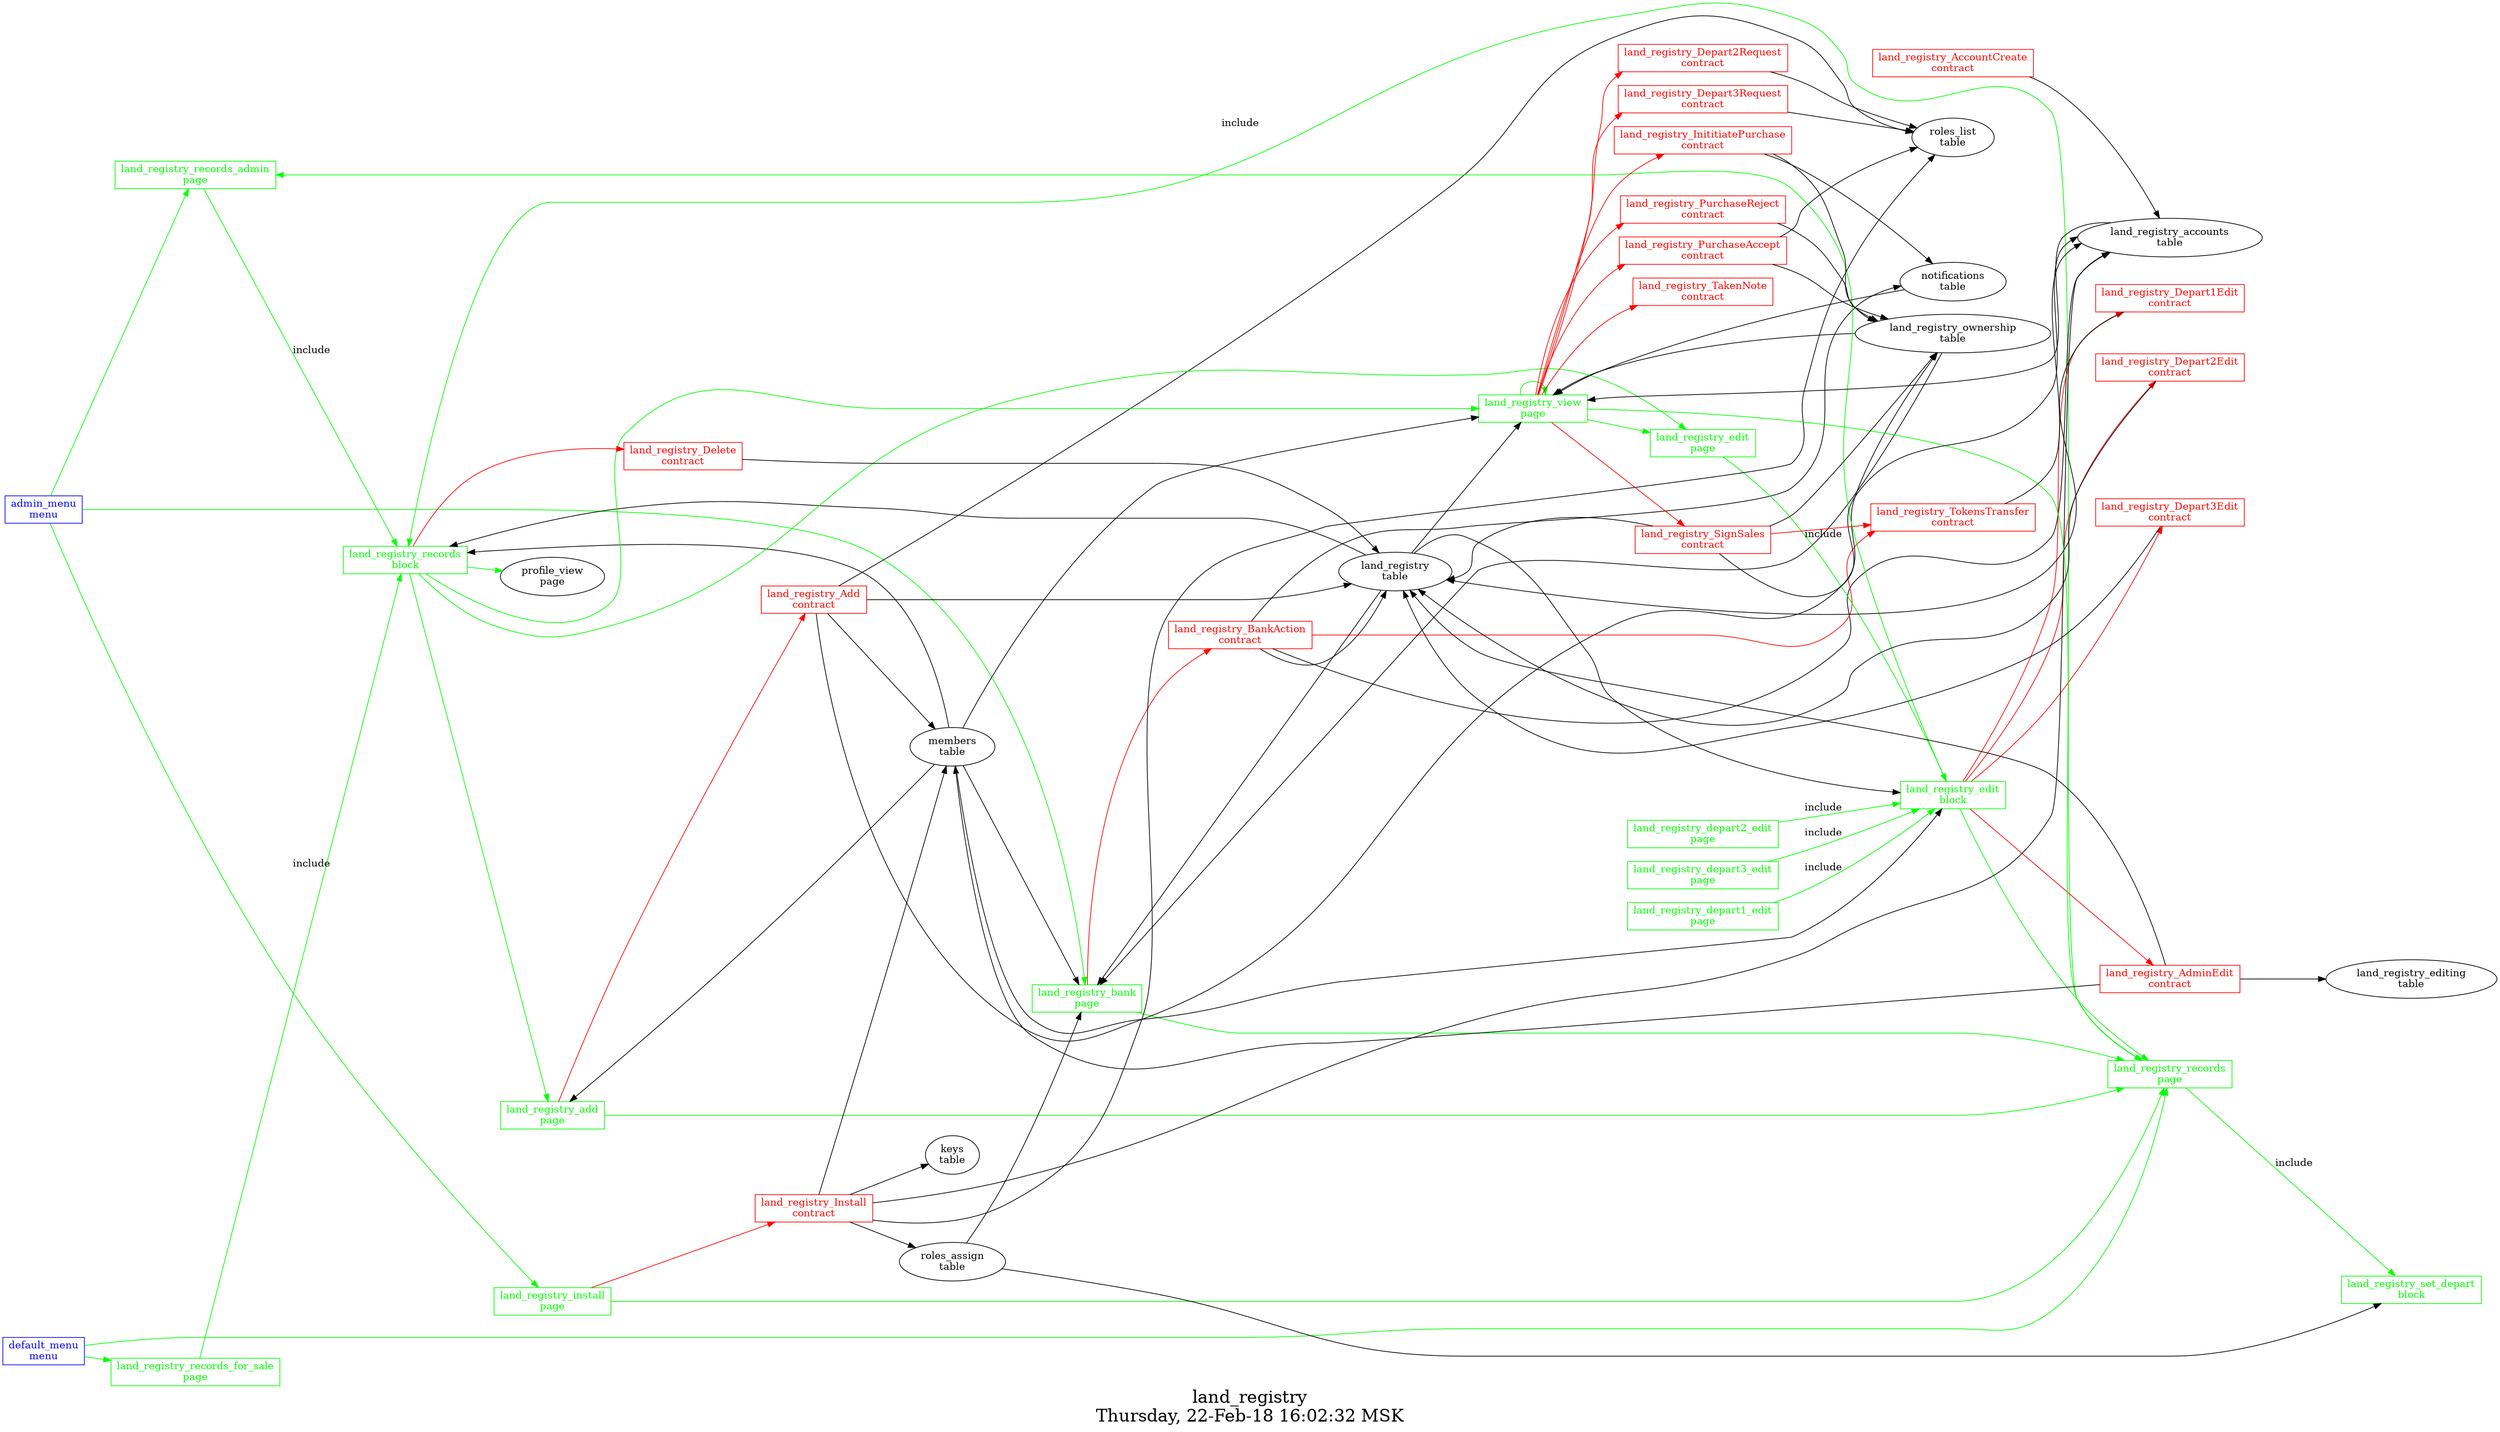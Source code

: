 digraph G {
graph [
  fontsize="24.0";
  label="land_registry\nThursday, 22-Feb-18 16:02:32 MSK";
  nojustify=true;
  ordering=out;
  rankdir=LR;
  size="30";
];
"admin_menu\nmenu" -> "land_registry_records_admin\npage"  [ color=green ]
"admin_menu\nmenu" -> "land_registry_bank\npage"  [ color=green ]
"admin_menu\nmenu" -> "land_registry_install\npage"  [ color=green ]
"admin_menu\nmenu" [color=blue, fontcolor=blue, group=menus, shape=record];
"default_menu\nmenu" -> "land_registry_records\npage"  [ color=green ]
"default_menu\nmenu" -> "land_registry_records_for_sale\npage"  [ color=green ]
"default_menu\nmenu" [color=blue, fontcolor=blue, group=menus, shape=record];
"land_registry_add\npage" -> "land_registry_Add\ncontract"  [ color=red ]
"members\ntable" -> "land_registry_add\npage"  [ color="" ]
"land_registry_add\npage" -> "land_registry_records\npage"  [ color=green ]
"land_registry_add\npage" [color=green, fontcolor=green, group=pages, shape=record];
"land_registry_bank\npage" -> "land_registry_BankAction\ncontract"  [ color=red ]
"land_registry_ownership\ntable" -> "land_registry_bank\npage"  [ color="" ]
"land_registry\ntable" -> "land_registry_bank\npage"  [ color="" ]
"roles_assign\ntable" -> "land_registry_bank\npage"  [ color="" ]
"members\ntable" -> "land_registry_bank\npage"  [ color="" ]
"land_registry_bank\npage" -> "land_registry_records\npage"  [ color=green ]
"land_registry_bank\npage" [color=green, fontcolor=green, group=pages, shape=record];
"land_registry_depart1_edit\npage" -> "land_registry_edit\nblock"  [ color=green, label=include ]
"land_registry_depart1_edit\npage" [color=green, fontcolor=green, group=pages, shape=record];
"land_registry_depart2_edit\npage" -> "land_registry_edit\nblock"  [ color=green, label=include ]
"land_registry_depart2_edit\npage" [color=green, fontcolor=green, group=pages, shape=record];
"land_registry_depart3_edit\npage" -> "land_registry_edit\nblock"  [ color=green, label=include ]
"land_registry_depart3_edit\npage" [color=green, fontcolor=green, group=pages, shape=record];
"land_registry_edit\npage" -> "land_registry_edit\nblock"  [ color=green, label=include ]
"land_registry_edit\npage" [color=green, fontcolor=green, group=pages, shape=record];
"land_registry_install\npage" -> "land_registry_Install\ncontract"  [ color=red ]
"land_registry_install\npage" -> "land_registry_records\npage"  [ color=green ]
"land_registry_install\npage" [color=green, fontcolor=green, group=pages, shape=record];
"land_registry_records\npage" -> "land_registry_set_depart\nblock"  [ color=green, label=include ]
"land_registry_records\npage" -> "land_registry_records\nblock"  [ color=green, label=include ]
"land_registry_records\npage" [color=green, fontcolor=green, group=pages, shape=record];
"land_registry_records_admin\npage" -> "land_registry_records\nblock"  [ color=green, label=include ]
"land_registry_records_admin\npage" [color=green, fontcolor=green, group=pages, shape=record];
"land_registry_records_for_sale\npage" -> "land_registry_records\nblock"  [ color=green, label=include ]
"land_registry_records_for_sale\npage" [color=green, fontcolor=green, group=pages, shape=record];
"land_registry_view\npage" -> "land_registry_Depart2Request\ncontract"  [ color=red ]
"land_registry_view\npage" -> "land_registry_Depart3Request\ncontract"  [ color=red ]
"land_registry_view\npage" -> "land_registry_InititiatePurchase\ncontract"  [ color=red ]
"land_registry_view\npage" -> "land_registry_PurchaseReject\ncontract"  [ color=red ]
"land_registry_view\npage" -> "land_registry_PurchaseAccept\ncontract"  [ color=red ]
"land_registry_view\npage" -> "land_registry_SignSales\ncontract"  [ color=red ]
"land_registry_view\npage" -> "land_registry_TakenNote\ncontract"  [ color=red ]
"land_registry\ntable" -> "land_registry_view\npage"  [ color="" ]
"land_registry_ownership\ntable" -> "land_registry_view\npage"  [ color="" ]
"members\ntable" -> "land_registry_view\npage"  [ color="" ]
"notifications\ntable" -> "land_registry_view\npage"  [ color="" ]
"land_registry_accounts\ntable" -> "land_registry_view\npage"  [ color="" ]
"land_registry_view\npage" -> "land_registry_records\npage"  [ color=green ]
"land_registry_view\npage" -> "land_registry_view\npage"  [ color=green ]
"land_registry_view\npage" -> "land_registry_edit\npage"  [ color=green ]
"land_registry_view\npage" [color=green, fontcolor=green, group=pages, shape=record];
"land_registry_edit\nblock" -> "land_registry_Depart1Edit\ncontract"  [ color=red ]
"land_registry_edit\nblock" -> "land_registry_Depart2Edit\ncontract"  [ color=red ]
"land_registry_edit\nblock" -> "land_registry_Depart3Edit\ncontract"  [ color=red ]
"land_registry_edit\nblock" -> "land_registry_AdminEdit\ncontract"  [ color=red ]
"land_registry\ntable" -> "land_registry_edit\nblock"  [ color="" ]
"members\ntable" -> "land_registry_edit\nblock"  [ color="" ]
"land_registry_edit\nblock" -> "land_registry_records\npage"  [ color=green ]
"land_registry_edit\nblock" -> "land_registry_records_admin\npage"  [ color=green ]
"land_registry_edit\nblock" [color=green, fontcolor=green, group=blocks, shape=record];
"land_registry_records\nblock" -> "land_registry_Delete\ncontract"  [ color=red ]
"land_registry\ntable" -> "land_registry_records\nblock"  [ color="" ]
"members\ntable" -> "land_registry_records\nblock"  [ color="" ]
"land_registry_records\nblock" -> "profile_view\npage"  [ color=green ]
"land_registry_records\nblock" -> "land_registry_view\npage"  [ color=green ]
"land_registry_records\nblock" -> "land_registry_edit\npage"  [ color=green ]
"land_registry_records\nblock" -> "land_registry_add\npage"  [ color=green ]
"land_registry_records\nblock" [color=green, fontcolor=green, group=blocks, shape=record];
"roles_assign\ntable" -> "land_registry_set_depart\nblock"  [ color="" ]
"land_registry_set_depart\nblock" [color=green, fontcolor=green, group=blocks, shape=record];
"land_registry_AccountCreate\ncontract" -> "land_registry_accounts\ntable"  [ color="" ]
"land_registry_AccountCreate\ncontract" [color=red, fontcolor=red, group=contracts, shape=record];
"land_registry_Add\ncontract" -> "members\ntable"  [ color="" ]
"land_registry_Add\ncontract" -> "roles_list\ntable"  [ color="" ]
"land_registry_Add\ncontract" -> "land_registry\ntable"  [ color="" ]
"land_registry_Add\ncontract" -> "land_registry_ownership\ntable"  [ color="" ]
"land_registry_Add\ncontract" [color=red, fontcolor=red, group=contracts, shape=record];
"land_registry_AdminEdit\ncontract" -> "land_registry\ntable"  [ color="" ]
"land_registry_AdminEdit\ncontract" -> "members\ntable"  [ color="" ]
"land_registry_AdminEdit\ncontract" -> "land_registry_editing\ntable"  [ color="" ]
"land_registry_AdminEdit\ncontract" [color=red, fontcolor=red, group=contracts, shape=record];
"land_registry_BankAction\ncontract" -> "land_registry_TokensTransfer\ncontract"  [ color=red ]
"land_registry_BankAction\ncontract" -> "notifications\ntable"  [ color="" ]
"land_registry_BankAction\ncontract" -> "land_registry\ntable"  [ color="" ]
"land_registry_BankAction\ncontract" -> "land_registry_accounts\ntable"  [ color="" ]
"land_registry_BankAction\ncontract" [color=red, fontcolor=red, group=contracts, shape=record];
"land_registry_Delete\ncontract" -> "land_registry\ntable"  [ color="" ]
"land_registry_Delete\ncontract" [color=red, fontcolor=red, group=contracts, shape=record];
"land_registry_Depart1Edit\ncontract" -> "land_registry\ntable"  [ color="" ]
"land_registry_Depart1Edit\ncontract" [color=red, fontcolor=red, group=contracts, shape=record];
"land_registry_Depart2Edit\ncontract" -> "land_registry\ntable"  [ color="" ]
"land_registry_Depart2Edit\ncontract" [color=red, fontcolor=red, group=contracts, shape=record];
"land_registry_Depart2Request\ncontract" -> "roles_list\ntable"  [ color="" ]
"land_registry_Depart2Request\ncontract" [color=red, fontcolor=red, group=contracts, shape=record];
"land_registry_Depart3Edit\ncontract" -> "land_registry\ntable"  [ color="" ]
"land_registry_Depart3Edit\ncontract" [color=red, fontcolor=red, group=contracts, shape=record];
"land_registry_Depart3Request\ncontract" -> "roles_list\ntable"  [ color="" ]
"land_registry_Depart3Request\ncontract" [color=red, fontcolor=red, group=contracts, shape=record];
"land_registry_InititiatePurchase\ncontract" -> "land_registry_ownership\ntable"  [ color="" ]
"land_registry_InititiatePurchase\ncontract" -> "notifications\ntable"  [ color="" ]
"land_registry_InititiatePurchase\ncontract" [color=red, fontcolor=red, group=contracts, shape=record];
"land_registry_Install\ncontract" -> "keys\ntable"  [ color="" ]
"land_registry_Install\ncontract" -> "members\ntable"  [ color="" ]
"land_registry_Install\ncontract" -> "land_registry_accounts\ntable"  [ color="" ]
"land_registry_Install\ncontract" -> "roles_list\ntable"  [ color="" ]
"land_registry_Install\ncontract" -> "roles_assign\ntable"  [ color="" ]
"land_registry_Install\ncontract" [color=red, fontcolor=red, group=contracts, shape=record];
"land_registry_PurchaseAccept\ncontract" -> "roles_list\ntable"  [ color="" ]
"land_registry_PurchaseAccept\ncontract" -> "land_registry_ownership\ntable"  [ color="" ]
"land_registry_PurchaseAccept\ncontract" [color=red, fontcolor=red, group=contracts, shape=record];
"land_registry_PurchaseReject\ncontract" -> "land_registry_ownership\ntable"  [ color="" ]
"land_registry_PurchaseReject\ncontract" [color=red, fontcolor=red, group=contracts, shape=record];
"land_registry_SignSales\ncontract" -> "land_registry_TokensTransfer\ncontract"  [ color=red ]
"land_registry_SignSales\ncontract" -> "land_registry_ownership\ntable"  [ color="" ]
"land_registry_SignSales\ncontract" -> "land_registry\ntable"  [ color="" ]
"land_registry_SignSales\ncontract" -> "land_registry_accounts\ntable"  [ color="" ]
"land_registry_SignSales\ncontract" [color=red, fontcolor=red, group=contracts, shape=record];
"land_registry_TakenNote\ncontract" [color=red, fontcolor=red, group=contracts, shape=record];
"land_registry_TokensTransfer\ncontract" -> "land_registry_accounts\ntable"  [ color="" ]
"land_registry_TokensTransfer\ncontract" [color=red, fontcolor=red, group=contracts, shape=record];
"land_registry\ntable" [color="", fontcolor="", group=tables, shape=""];
"land_registry_accounts\ntable" [color="", fontcolor="", group=tables, shape=""];
"land_registry_editing\ntable" [color="", fontcolor="", group=tables, shape=""];
"land_registry_ownership\ntable" [color="", fontcolor="", group=tables, shape=""];
}
